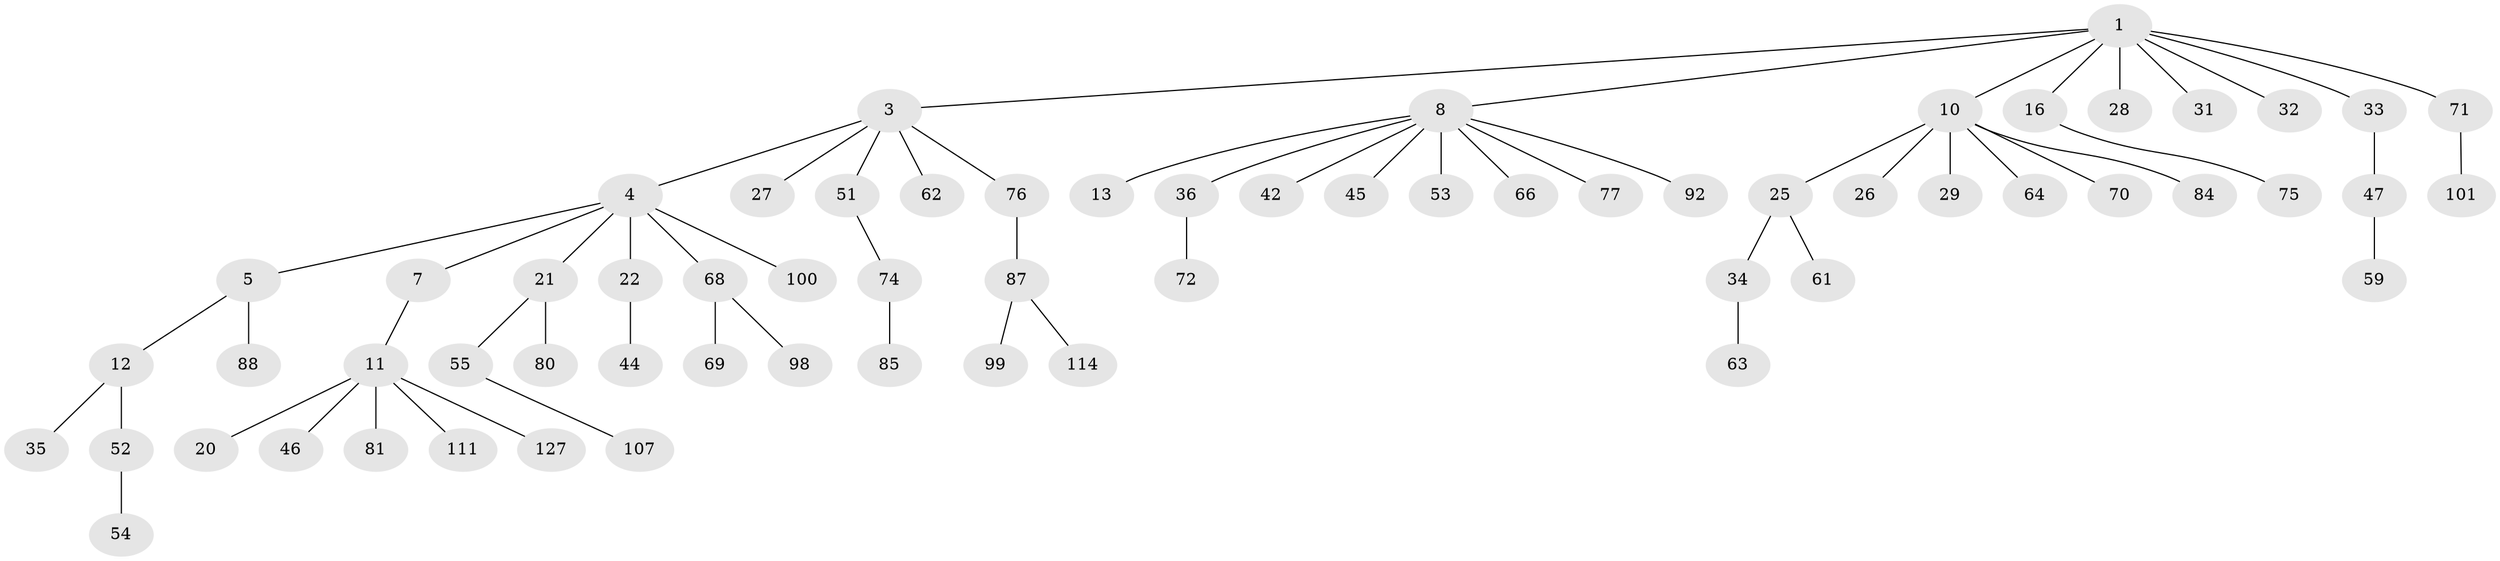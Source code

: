 // original degree distribution, {3: 0.16923076923076924, 8: 0.007692307692307693, 7: 0.007692307692307693, 6: 0.03076923076923077, 5: 0.023076923076923078, 2: 0.23076923076923078, 1: 0.5076923076923077, 4: 0.023076923076923078}
// Generated by graph-tools (version 1.1) at 2025/15/03/09/25 04:15:22]
// undirected, 65 vertices, 64 edges
graph export_dot {
graph [start="1"]
  node [color=gray90,style=filled];
  1 [super="+2"];
  3 [super="+56+23+19+30+43"];
  4 [super="+6+38"];
  5 [super="+9+60+50"];
  7 [super="+125"];
  8 [super="+14+118+97"];
  10 [super="+40+18+17"];
  11 [super="+15+113"];
  12;
  13;
  16 [super="+39"];
  20 [super="+104"];
  21 [super="+117"];
  22;
  25;
  26;
  27;
  28;
  29 [super="+67"];
  31 [super="+126+49"];
  32 [super="+65"];
  33 [super="+37"];
  34;
  35;
  36;
  42 [super="+48"];
  44 [super="+57+110"];
  45;
  46 [super="+86"];
  47;
  51 [super="+105"];
  52;
  53 [super="+90+95"];
  54;
  55;
  59;
  61 [super="+109"];
  62;
  63;
  64;
  66;
  68;
  69 [super="+119+112"];
  70;
  71 [super="+73"];
  72;
  74;
  75;
  76 [super="+123+128+82"];
  77;
  80 [super="+106"];
  81 [super="+108"];
  84 [super="+122"];
  85;
  87;
  88;
  92;
  98 [super="+121"];
  99;
  100;
  101;
  107;
  111;
  114;
  127;
  1 -- 28;
  1 -- 31;
  1 -- 32;
  1 -- 33;
  1 -- 3;
  1 -- 71;
  1 -- 8;
  1 -- 10;
  1 -- 16;
  3 -- 4;
  3 -- 27;
  3 -- 51;
  3 -- 76;
  3 -- 62;
  4 -- 5;
  4 -- 7;
  4 -- 21;
  4 -- 22;
  4 -- 68;
  4 -- 100;
  5 -- 88;
  5 -- 12;
  7 -- 11;
  8 -- 13;
  8 -- 66;
  8 -- 36;
  8 -- 42;
  8 -- 77;
  8 -- 45;
  8 -- 53;
  8 -- 92;
  10 -- 26;
  10 -- 29;
  10 -- 64;
  10 -- 25;
  10 -- 84;
  10 -- 70;
  11 -- 20;
  11 -- 46;
  11 -- 81;
  11 -- 111;
  11 -- 127;
  12 -- 35;
  12 -- 52;
  16 -- 75;
  21 -- 55;
  21 -- 80;
  22 -- 44;
  25 -- 34;
  25 -- 61;
  33 -- 47;
  34 -- 63;
  36 -- 72;
  47 -- 59;
  51 -- 74;
  52 -- 54;
  55 -- 107;
  68 -- 69;
  68 -- 98;
  71 -- 101;
  74 -- 85;
  76 -- 87;
  87 -- 99;
  87 -- 114;
}

